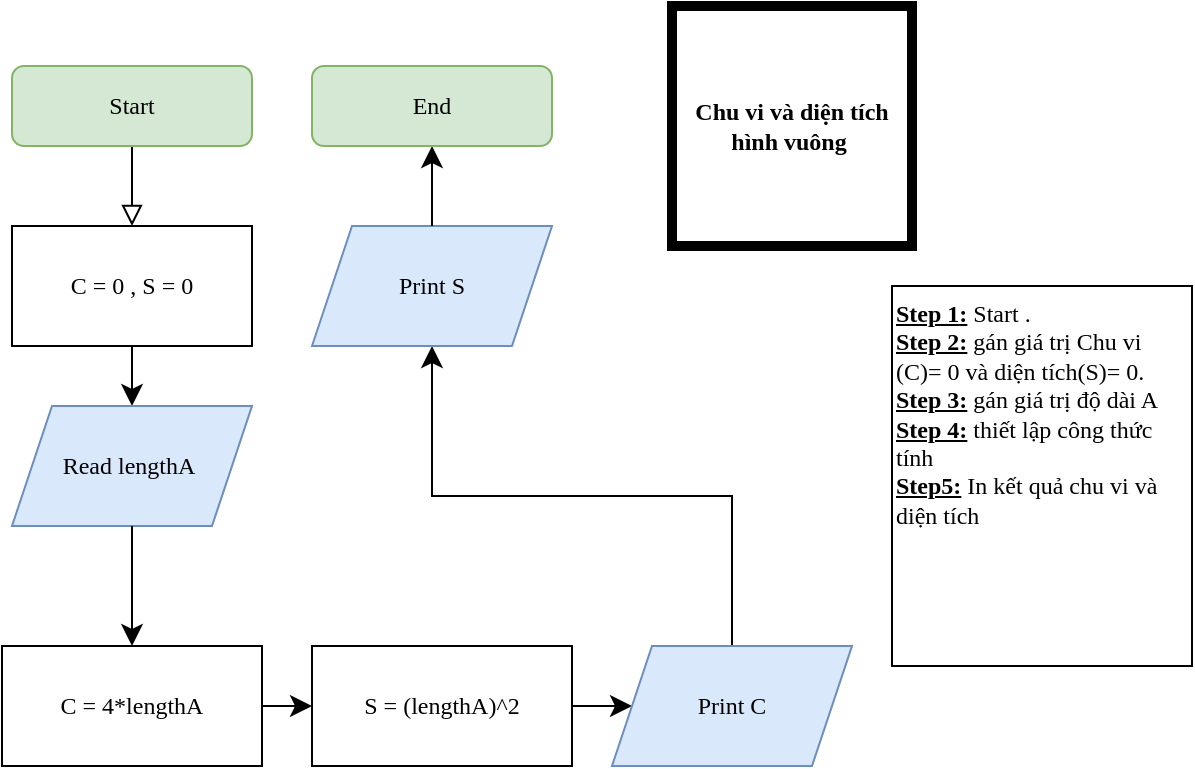 <mxfile version="24.7.16" pages="4">
  <diagram id="C5RBs43oDa-KdzZeNtuy" name="Hình vuông">
    <mxGraphModel dx="659" dy="409" grid="1" gridSize="10" guides="1" tooltips="1" connect="1" arrows="1" fold="1" page="1" pageScale="1" pageWidth="827" pageHeight="1169" math="0" shadow="0">
      <root>
        <mxCell id="WIyWlLk6GJQsqaUBKTNV-0" />
        <mxCell id="WIyWlLk6GJQsqaUBKTNV-1" parent="WIyWlLk6GJQsqaUBKTNV-0" />
        <mxCell id="WIyWlLk6GJQsqaUBKTNV-2" value="" style="rounded=0;html=1;jettySize=auto;orthogonalLoop=1;fontSize=11;endArrow=block;endFill=0;endSize=8;strokeWidth=1;shadow=0;labelBackgroundColor=none;edgeStyle=orthogonalEdgeStyle;entryX=0.5;entryY=0;entryDx=0;entryDy=0;exitX=0.5;exitY=1;exitDx=0;exitDy=0;fontFamily=Times New Roman;" parent="WIyWlLk6GJQsqaUBKTNV-1" source="WIyWlLk6GJQsqaUBKTNV-3" edge="1">
          <mxGeometry relative="1" as="geometry">
            <mxPoint x="220" y="180" as="targetPoint" />
            <Array as="points">
              <mxPoint x="220" y="150" />
            </Array>
          </mxGeometry>
        </mxCell>
        <mxCell id="WIyWlLk6GJQsqaUBKTNV-3" value="Start" style="rounded=1;whiteSpace=wrap;html=1;fontSize=12;glass=0;strokeWidth=1;shadow=0;fillColor=#d5e8d4;strokeColor=#82b366;fontFamily=Times New Roman;" parent="WIyWlLk6GJQsqaUBKTNV-1" vertex="1">
          <mxGeometry x="160" y="100" width="120" height="40" as="geometry" />
        </mxCell>
        <mxCell id="S9ej8WcALHhM4anQJPEo-4" value="" style="edgeStyle=none;curved=1;rounded=0;orthogonalLoop=1;jettySize=auto;html=1;fontSize=12;startSize=8;endSize=8;exitX=0.5;exitY=1;exitDx=0;exitDy=0;fontFamily=Times New Roman;" parent="WIyWlLk6GJQsqaUBKTNV-1" edge="1">
          <mxGeometry relative="1" as="geometry">
            <mxPoint x="220" y="240" as="sourcePoint" />
            <mxPoint x="220" y="270" as="targetPoint" />
          </mxGeometry>
        </mxCell>
        <mxCell id="S9ej8WcALHhM4anQJPEo-16" value="Read lengthA&amp;nbsp;" style="shape=parallelogram;perimeter=parallelogramPerimeter;whiteSpace=wrap;html=1;fixedSize=1;fillColor=#dae8fc;strokeColor=#6c8ebf;fontFamily=Times New Roman;" parent="WIyWlLk6GJQsqaUBKTNV-1" vertex="1">
          <mxGeometry x="160" y="270" width="120" height="60" as="geometry" />
        </mxCell>
        <mxCell id="S9ej8WcALHhM4anQJPEo-17" value="C = 0 , S = 0" style="rounded=0;whiteSpace=wrap;html=1;fontFamily=Times New Roman;" parent="WIyWlLk6GJQsqaUBKTNV-1" vertex="1">
          <mxGeometry x="160" y="180" width="120" height="60" as="geometry" />
        </mxCell>
        <mxCell id="S9ej8WcALHhM4anQJPEo-30" value="" style="edgeStyle=orthogonalEdgeStyle;rounded=0;orthogonalLoop=1;jettySize=auto;html=1;fontSize=12;startSize=8;endSize=8;exitX=0.5;exitY=0;exitDx=0;exitDy=0;entryX=0.5;entryY=1;entryDx=0;entryDy=0;fontFamily=Times New Roman;" parent="WIyWlLk6GJQsqaUBKTNV-1" source="S9ej8WcALHhM4anQJPEo-31" target="S9ej8WcALHhM4anQJPEo-29" edge="1">
          <mxGeometry relative="1" as="geometry">
            <mxPoint x="440" y="300" as="sourcePoint" />
            <mxPoint x="510" y="300" as="targetPoint" />
          </mxGeometry>
        </mxCell>
        <mxCell id="S9ej8WcALHhM4anQJPEo-19" value="C = 4*lengthA" style="whiteSpace=wrap;html=1;fontFamily=Times New Roman;" parent="WIyWlLk6GJQsqaUBKTNV-1" vertex="1">
          <mxGeometry x="155" y="390" width="130" height="60" as="geometry" />
        </mxCell>
        <mxCell id="S9ej8WcALHhM4anQJPEo-32" value="" style="edgeStyle=none;curved=1;rounded=0;orthogonalLoop=1;jettySize=auto;html=1;fontSize=12;startSize=8;endSize=8;fontFamily=Times New Roman;" parent="WIyWlLk6GJQsqaUBKTNV-1" source="S9ej8WcALHhM4anQJPEo-24" target="S9ej8WcALHhM4anQJPEo-31" edge="1">
          <mxGeometry relative="1" as="geometry" />
        </mxCell>
        <mxCell id="S9ej8WcALHhM4anQJPEo-24" value="S = (lengthA)^2" style="whiteSpace=wrap;html=1;fontFamily=Times New Roman;" parent="WIyWlLk6GJQsqaUBKTNV-1" vertex="1">
          <mxGeometry x="310" y="390" width="130" height="60" as="geometry" />
        </mxCell>
        <mxCell id="S9ej8WcALHhM4anQJPEo-28" value="" style="edgeStyle=elbowEdgeStyle;elbow=vertical;endArrow=classic;html=1;curved=0;rounded=0;endSize=8;startSize=8;fontSize=12;exitX=1;exitY=0.5;exitDx=0;exitDy=0;entryX=0;entryY=0.5;entryDx=0;entryDy=0;fontFamily=Times New Roman;" parent="WIyWlLk6GJQsqaUBKTNV-1" source="S9ej8WcALHhM4anQJPEo-19" target="S9ej8WcALHhM4anQJPEo-24" edge="1">
          <mxGeometry width="50" height="50" relative="1" as="geometry">
            <mxPoint x="400" y="330" as="sourcePoint" />
            <mxPoint x="490" y="400" as="targetPoint" />
            <Array as="points" />
          </mxGeometry>
        </mxCell>
        <mxCell id="S9ej8WcALHhM4anQJPEo-29" value="Print S" style="shape=parallelogram;perimeter=parallelogramPerimeter;whiteSpace=wrap;html=1;fixedSize=1;fillColor=#dae8fc;strokeColor=#6c8ebf;fontFamily=Times New Roman;" parent="WIyWlLk6GJQsqaUBKTNV-1" vertex="1">
          <mxGeometry x="310" y="180" width="120" height="60" as="geometry" />
        </mxCell>
        <mxCell id="S9ej8WcALHhM4anQJPEo-31" value="Print C" style="shape=parallelogram;perimeter=parallelogramPerimeter;whiteSpace=wrap;html=1;fixedSize=1;fillColor=#dae8fc;strokeColor=#6c8ebf;fontFamily=Times New Roman;" parent="WIyWlLk6GJQsqaUBKTNV-1" vertex="1">
          <mxGeometry x="460" y="390" width="120" height="60" as="geometry" />
        </mxCell>
        <mxCell id="S9ej8WcALHhM4anQJPEo-37" value="" style="edgeStyle=elbowEdgeStyle;elbow=vertical;endArrow=classic;html=1;curved=0;rounded=0;endSize=8;startSize=8;fontSize=12;exitX=0.5;exitY=0;exitDx=0;exitDy=0;entryX=0.5;entryY=1;entryDx=0;entryDy=0;fontFamily=Times New Roman;" parent="WIyWlLk6GJQsqaUBKTNV-1" source="S9ej8WcALHhM4anQJPEo-29" target="S9ej8WcALHhM4anQJPEo-38" edge="1">
          <mxGeometry width="50" height="50" relative="1" as="geometry">
            <mxPoint x="530" y="180" as="sourcePoint" />
            <mxPoint x="650" y="240" as="targetPoint" />
            <Array as="points">
              <mxPoint x="370" y="160" />
              <mxPoint x="670" y="300" />
              <mxPoint x="590" y="240" />
            </Array>
          </mxGeometry>
        </mxCell>
        <mxCell id="S9ej8WcALHhM4anQJPEo-38" value="End" style="rounded=1;whiteSpace=wrap;html=1;fillColor=#d5e8d4;strokeColor=#82b366;fontFamily=Times New Roman;" parent="WIyWlLk6GJQsqaUBKTNV-1" vertex="1">
          <mxGeometry x="310" y="100" width="120" height="40" as="geometry" />
        </mxCell>
        <mxCell id="TjszYa6oZ-P5RtDN8iKi-1" style="edgeStyle=none;curved=1;rounded=0;orthogonalLoop=1;jettySize=auto;html=1;entryX=0.5;entryY=0;entryDx=0;entryDy=0;fontSize=12;startSize=8;endSize=8;fontFamily=Times New Roman;" parent="WIyWlLk6GJQsqaUBKTNV-1" source="S9ej8WcALHhM4anQJPEo-16" target="S9ej8WcALHhM4anQJPEo-19" edge="1">
          <mxGeometry relative="1" as="geometry" />
        </mxCell>
        <mxCell id="JdCYW7acxxyi1XhRC3Rl-0" value="&lt;b&gt;Chu vi và diện tích hình vuông&amp;nbsp;&lt;/b&gt;" style="whiteSpace=wrap;html=1;aspect=fixed;glass=0;strokeWidth=5;fontFamily=Times New Roman;" parent="WIyWlLk6GJQsqaUBKTNV-1" vertex="1">
          <mxGeometry x="490" y="70" width="120" height="120" as="geometry" />
        </mxCell>
        <mxCell id="Je7Ae3qT8anYhMrm9lE--3" value="&lt;u&gt;&lt;b&gt;Step 1:&lt;/b&gt;&lt;/u&gt; Start .&lt;div&gt;&lt;b style=&quot;text-decoration-line: underline;&quot;&gt;Step 2:&lt;/b&gt;&amp;nbsp;gán giá trị Chu vi (C)= 0 và diện tích(S)= 0.&lt;/div&gt;&lt;div&gt;&lt;u&gt;&lt;b&gt;Step 3:&lt;/b&gt;&lt;/u&gt;&amp;nbsp;gán giá trị độ dài A&lt;/div&gt;&lt;div&gt;&lt;b&gt;&lt;u&gt;Step 4:&lt;/u&gt; &lt;/b&gt;thiết lập công thức tính&lt;b&gt;&amp;nbsp;&amp;nbsp;&lt;/b&gt;&lt;/div&gt;&lt;div&gt;&lt;b&gt;&lt;u&gt;Step5:&lt;/u&gt; &lt;/b&gt;In kết quả chu vi và diện tích&amp;nbsp;&lt;/div&gt;" style="rounded=0;whiteSpace=wrap;html=1;horizontal=1;verticalAlign=top;align=left;fontFamily=Times New Roman;" vertex="1" parent="WIyWlLk6GJQsqaUBKTNV-1">
          <mxGeometry x="600" y="210" width="150" height="190" as="geometry" />
        </mxCell>
      </root>
    </mxGraphModel>
  </diagram>
  <diagram id="CkmeXGhJDjPfsTVK4UaU" name="Hình chữ nhật ">
    <mxGraphModel dx="1059" dy="809" grid="1" gridSize="10" guides="1" tooltips="1" connect="1" arrows="1" fold="1" page="0" pageScale="1" pageWidth="827" pageHeight="1169" math="0" shadow="0">
      <root>
        <mxCell id="0" />
        <mxCell id="1" parent="0" />
        <mxCell id="PtQ8tpznf6EeEg1_2NL6-1" value="" style="rounded=0;html=1;jettySize=auto;orthogonalLoop=1;fontSize=11;endArrow=block;endFill=0;endSize=8;strokeWidth=1;shadow=0;labelBackgroundColor=none;edgeStyle=orthogonalEdgeStyle;entryX=0.5;entryY=0;entryDx=0;entryDy=0;exitX=0.5;exitY=1;exitDx=0;exitDy=0;fontFamily=Times New Roman;" parent="1" source="PtQ8tpznf6EeEg1_2NL6-2" edge="1">
          <mxGeometry relative="1" as="geometry">
            <mxPoint x="40" y="180" as="targetPoint" />
            <Array as="points">
              <mxPoint x="40" y="150" />
            </Array>
          </mxGeometry>
        </mxCell>
        <mxCell id="PtQ8tpznf6EeEg1_2NL6-2" value="Start" style="rounded=1;whiteSpace=wrap;html=1;fontSize=12;glass=0;strokeWidth=1;shadow=0;fillColor=#d5e8d4;strokeColor=#82b366;fontFamily=Times New Roman;" parent="1" vertex="1">
          <mxGeometry x="-20" y="100" width="120" height="40" as="geometry" />
        </mxCell>
        <mxCell id="PtQ8tpznf6EeEg1_2NL6-3" value="" style="edgeStyle=none;curved=1;rounded=0;orthogonalLoop=1;jettySize=auto;html=1;fontSize=12;startSize=8;endSize=8;exitX=0.5;exitY=1;exitDx=0;exitDy=0;fontFamily=Times New Roman;" parent="1" edge="1">
          <mxGeometry relative="1" as="geometry">
            <mxPoint x="40" y="240" as="sourcePoint" />
            <mxPoint x="40" y="270" as="targetPoint" />
          </mxGeometry>
        </mxCell>
        <mxCell id="PtQ8tpznf6EeEg1_2NL6-4" value="Read lengthA,length B" style="shape=parallelogram;perimeter=parallelogramPerimeter;whiteSpace=wrap;html=1;fixedSize=1;fillColor=#dae8fc;strokeColor=#6c8ebf;fontFamily=Times New Roman;" parent="1" vertex="1">
          <mxGeometry x="-80" y="270" width="240" height="60" as="geometry" />
        </mxCell>
        <mxCell id="PtQ8tpznf6EeEg1_2NL6-5" value="C = 0 , S = 0" style="rounded=0;whiteSpace=wrap;html=1;fontFamily=Times New Roman;" parent="1" vertex="1">
          <mxGeometry x="-20" y="180" width="120" height="60" as="geometry" />
        </mxCell>
        <mxCell id="PtQ8tpznf6EeEg1_2NL6-6" value="" style="edgeStyle=none;curved=1;rounded=0;orthogonalLoop=1;jettySize=auto;html=1;fontSize=12;startSize=8;endSize=8;exitX=1;exitY=0.5;exitDx=0;exitDy=0;entryX=0;entryY=0.5;entryDx=0;entryDy=0;fontFamily=Times New Roman;" parent="1" source="PtQ8tpznf6EeEg1_2NL6-12" target="PtQ8tpznf6EeEg1_2NL6-11" edge="1">
          <mxGeometry relative="1" as="geometry">
            <mxPoint x="420" y="300" as="sourcePoint" />
            <mxPoint x="490" y="300" as="targetPoint" />
          </mxGeometry>
        </mxCell>
        <mxCell id="PtQ8tpznf6EeEg1_2NL6-7" value="C = (lengthA + lengthB)*2" style="whiteSpace=wrap;html=1;fontFamily=Times New Roman;" parent="1" vertex="1">
          <mxGeometry x="170" y="100" width="210" height="60" as="geometry" />
        </mxCell>
        <mxCell id="PtQ8tpznf6EeEg1_2NL6-8" value="" style="edgeStyle=none;curved=1;rounded=0;orthogonalLoop=1;jettySize=auto;html=1;fontSize=12;startSize=8;endSize=8;exitX=0.182;exitY=0.943;exitDx=0;exitDy=0;exitPerimeter=0;fontFamily=Times New Roman;" parent="1" source="PtQ8tpznf6EeEg1_2NL6-9" target="PtQ8tpznf6EeEg1_2NL6-12" edge="1">
          <mxGeometry relative="1" as="geometry">
            <mxPoint x="280" y="270" as="sourcePoint" />
          </mxGeometry>
        </mxCell>
        <mxCell id="PtQ8tpznf6EeEg1_2NL6-9" value="S = lengthA * lengthB" style="whiteSpace=wrap;html=1;fontFamily=Times New Roman;" parent="1" vertex="1">
          <mxGeometry x="240" y="210" width="200" height="60" as="geometry" />
        </mxCell>
        <mxCell id="PtQ8tpznf6EeEg1_2NL6-10" value="" style="edgeStyle=elbowEdgeStyle;elbow=vertical;endArrow=classic;html=1;curved=0;rounded=0;endSize=8;startSize=8;fontSize=12;entryX=0.5;entryY=0;entryDx=0;entryDy=0;exitX=0.813;exitY=1.011;exitDx=0;exitDy=0;exitPerimeter=0;fontFamily=Times New Roman;" parent="1" source="PtQ8tpznf6EeEg1_2NL6-7" target="PtQ8tpznf6EeEg1_2NL6-9" edge="1">
          <mxGeometry width="50" height="50" relative="1" as="geometry">
            <mxPoint x="305" y="160" as="sourcePoint" />
            <mxPoint x="450" y="400" as="targetPoint" />
            <Array as="points" />
          </mxGeometry>
        </mxCell>
        <mxCell id="PtQ8tpznf6EeEg1_2NL6-11" value="Print S" style="shape=parallelogram;perimeter=parallelogramPerimeter;whiteSpace=wrap;html=1;fixedSize=1;fillColor=#dae8fc;strokeColor=#6c8ebf;fontFamily=Times New Roman;" parent="1" vertex="1">
          <mxGeometry x="360" y="310" width="120" height="60" as="geometry" />
        </mxCell>
        <mxCell id="PtQ8tpznf6EeEg1_2NL6-12" value="Print C" style="shape=parallelogram;perimeter=parallelogramPerimeter;whiteSpace=wrap;html=1;fixedSize=1;fillColor=#dae8fc;strokeColor=#6c8ebf;fontFamily=Times New Roman;" parent="1" vertex="1">
          <mxGeometry x="215" y="310" width="120" height="60" as="geometry" />
        </mxCell>
        <mxCell id="PtQ8tpznf6EeEg1_2NL6-13" value="" style="edgeStyle=elbowEdgeStyle;elbow=vertical;endArrow=classic;html=1;curved=0;rounded=0;endSize=8;startSize=8;fontSize=12;entryX=0.5;entryY=1;entryDx=0;entryDy=0;exitX=1;exitY=0.5;exitDx=0;exitDy=0;fontFamily=Times New Roman;" parent="1" source="PtQ8tpznf6EeEg1_2NL6-11" target="PtQ8tpznf6EeEg1_2NL6-14" edge="1">
          <mxGeometry width="50" height="50" relative="1" as="geometry">
            <mxPoint x="420" y="310" as="sourcePoint" />
            <mxPoint x="630" y="240" as="targetPoint" />
            <Array as="points">
              <mxPoint x="510" y="340" />
              <mxPoint x="650" y="400" />
              <mxPoint x="650" y="300" />
              <mxPoint x="570" y="240" />
            </Array>
          </mxGeometry>
        </mxCell>
        <mxCell id="PtQ8tpznf6EeEg1_2NL6-14" value="End" style="rounded=1;whiteSpace=wrap;html=1;fillColor=#d5e8d4;strokeColor=#82b366;fontFamily=Times New Roman;" parent="1" vertex="1">
          <mxGeometry x="480" y="230" width="120" height="40" as="geometry" />
        </mxCell>
        <mxCell id="PtQ8tpznf6EeEg1_2NL6-15" style="edgeStyle=orthogonalEdgeStyle;rounded=0;orthogonalLoop=1;jettySize=auto;html=1;fontSize=12;startSize=8;endSize=8;entryX=0.143;entryY=0.98;entryDx=0;entryDy=0;entryPerimeter=0;fontFamily=Times New Roman;" parent="1" source="PtQ8tpznf6EeEg1_2NL6-4" target="PtQ8tpznf6EeEg1_2NL6-7" edge="1">
          <mxGeometry relative="1" as="geometry">
            <mxPoint x="130" y="300" as="sourcePoint" />
            <mxPoint x="220" y="160" as="targetPoint" />
            <Array as="points">
              <mxPoint x="200" y="300" />
            </Array>
          </mxGeometry>
        </mxCell>
        <mxCell id="XzOuNDTHLpV3hvF-IXS2-1" value="&lt;span style=&quot;background-color: rgb(251, 251, 251);&quot;&gt;&lt;b&gt;Chu vi và diện tích hình chữ nhật&amp;nbsp;&lt;/b&gt;&lt;/span&gt;" style="rounded=0;whiteSpace=wrap;html=1;strokeWidth=5;fontFamily=Times New Roman;" parent="1" vertex="1">
          <mxGeometry x="90" y="-30" width="250" height="90" as="geometry" />
        </mxCell>
        <mxCell id="wlZHa8cNmlP4Vn0qFe4S-1" value="&lt;u&gt;&lt;b&gt;Step 1:&lt;/b&gt;&lt;/u&gt; Start .&lt;div&gt;&lt;b style=&quot;text-decoration-line: underline;&quot;&gt;Step 2:&lt;/b&gt;&amp;nbsp;gán giá trị Chu vi (C)= 0 và diện tích(S)= 0.&lt;/div&gt;&lt;div&gt;&lt;u&gt;&lt;b&gt;Step 3:&lt;/b&gt;&lt;/u&gt;&amp;nbsp;gán giá trị độ dài A và độ dài B&lt;/div&gt;&lt;div&gt;&lt;b&gt;&lt;u&gt;Step 4:&lt;/u&gt; &lt;/b&gt;thiết lập công thức tính&lt;b&gt;&amp;nbsp;&amp;nbsp;&lt;/b&gt;&lt;/div&gt;&lt;div&gt;&lt;b&gt;&lt;u&gt;Step5:&lt;/u&gt; &lt;/b&gt;In kết quả chu vi và diện tích&amp;nbsp;&lt;/div&gt;" style="rounded=0;whiteSpace=wrap;html=1;horizontal=1;verticalAlign=top;align=left;fontFamily=Times New Roman;" vertex="1" parent="1">
          <mxGeometry x="400" y="10" width="150" height="190" as="geometry" />
        </mxCell>
      </root>
    </mxGraphModel>
  </diagram>
  <diagram id="I1GUKeVkLxmEh_YR0p9K" name="Hình tròn">
    <mxGraphModel dx="1059" dy="409" grid="1" gridSize="10" guides="1" tooltips="1" connect="1" arrows="1" fold="1" page="0" pageScale="1" pageWidth="827" pageHeight="1169" math="0" shadow="0">
      <root>
        <mxCell id="0" />
        <mxCell id="1" parent="0" />
        <mxCell id="YYOsLIBthQzeCjE6ZgT5-1" value="" style="rounded=0;html=1;jettySize=auto;orthogonalLoop=1;fontSize=11;endArrow=block;endFill=0;endSize=8;strokeWidth=1;shadow=0;labelBackgroundColor=none;edgeStyle=orthogonalEdgeStyle;entryX=0.5;entryY=0;entryDx=0;entryDy=0;exitX=0.5;exitY=1;exitDx=0;exitDy=0;fontFamily=Times New Roman;" parent="1" source="YYOsLIBthQzeCjE6ZgT5-2" edge="1">
          <mxGeometry relative="1" as="geometry">
            <mxPoint x="40" y="180" as="targetPoint" />
            <Array as="points">
              <mxPoint x="40" y="150" />
            </Array>
          </mxGeometry>
        </mxCell>
        <mxCell id="YYOsLIBthQzeCjE6ZgT5-2" value="Start" style="rounded=1;whiteSpace=wrap;html=1;fontSize=12;glass=0;strokeWidth=1;shadow=0;fillColor=#d5e8d4;strokeColor=#82b366;fontFamily=Times New Roman;" parent="1" vertex="1">
          <mxGeometry x="-20" y="100" width="120" height="40" as="geometry" />
        </mxCell>
        <mxCell id="YYOsLIBthQzeCjE6ZgT5-3" value="" style="edgeStyle=none;curved=1;rounded=0;orthogonalLoop=1;jettySize=auto;html=1;fontSize=12;startSize=8;endSize=8;exitX=0.5;exitY=1;exitDx=0;exitDy=0;fontFamily=Times New Roman;" parent="1" edge="1">
          <mxGeometry relative="1" as="geometry">
            <mxPoint x="40" y="240" as="sourcePoint" />
            <mxPoint x="40" y="270" as="targetPoint" />
          </mxGeometry>
        </mxCell>
        <mxCell id="YYOsLIBthQzeCjE6ZgT5-17" value="" style="edgeStyle=none;curved=1;rounded=0;orthogonalLoop=1;jettySize=auto;html=1;fontSize=12;startSize=8;endSize=8;fontFamily=Times New Roman;" parent="1" source="YYOsLIBthQzeCjE6ZgT5-4" target="YYOsLIBthQzeCjE6ZgT5-16" edge="1">
          <mxGeometry relative="1" as="geometry" />
        </mxCell>
        <mxCell id="YYOsLIBthQzeCjE6ZgT5-4" value="Read Radius" style="shape=parallelogram;perimeter=parallelogramPerimeter;whiteSpace=wrap;html=1;fixedSize=1;fillColor=#dae8fc;strokeColor=#6c8ebf;fontFamily=Times New Roman;" parent="1" vertex="1">
          <mxGeometry x="-80" y="270" width="240" height="60" as="geometry" />
        </mxCell>
        <mxCell id="YYOsLIBthQzeCjE6ZgT5-5" value="C = 0 , S = 0" style="rounded=0;whiteSpace=wrap;html=1;fontFamily=Times New Roman;" parent="1" vertex="1">
          <mxGeometry x="-20" y="180" width="120" height="60" as="geometry" />
        </mxCell>
        <mxCell id="YYOsLIBthQzeCjE6ZgT5-6" value="" style="edgeStyle=none;curved=1;rounded=0;orthogonalLoop=1;jettySize=auto;html=1;fontSize=12;startSize=8;endSize=8;exitX=1;exitY=0.5;exitDx=0;exitDy=0;entryX=0;entryY=0.5;entryDx=0;entryDy=0;fontFamily=Times New Roman;" parent="1" source="YYOsLIBthQzeCjE6ZgT5-12" target="YYOsLIBthQzeCjE6ZgT5-11" edge="1">
          <mxGeometry relative="1" as="geometry">
            <mxPoint x="390" y="280" as="sourcePoint" />
            <mxPoint x="460" y="280" as="targetPoint" />
          </mxGeometry>
        </mxCell>
        <mxCell id="YYOsLIBthQzeCjE6ZgT5-7" value="C = 2 * PI * Radius" style="whiteSpace=wrap;html=1;fontFamily=Times New Roman;" parent="1" vertex="1">
          <mxGeometry x="200" y="360" width="210" height="60" as="geometry" />
        </mxCell>
        <mxCell id="YYOsLIBthQzeCjE6ZgT5-8" value="" style="edgeStyle=none;curved=1;rounded=0;orthogonalLoop=1;jettySize=auto;html=1;fontSize=12;startSize=8;endSize=8;exitX=0.182;exitY=0.943;exitDx=0;exitDy=0;exitPerimeter=0;fontFamily=Times New Roman;" parent="1" source="YYOsLIBthQzeCjE6ZgT5-9" target="YYOsLIBthQzeCjE6ZgT5-12" edge="1">
          <mxGeometry relative="1" as="geometry">
            <mxPoint x="250" y="250" as="sourcePoint" />
          </mxGeometry>
        </mxCell>
        <mxCell id="YYOsLIBthQzeCjE6ZgT5-9" value="S = PI * (Radius)^2" style="whiteSpace=wrap;html=1;fontFamily=Times New Roman;" parent="1" vertex="1">
          <mxGeometry x="200" y="260" width="210" height="60" as="geometry" />
        </mxCell>
        <mxCell id="YYOsLIBthQzeCjE6ZgT5-10" value="" style="edgeStyle=elbowEdgeStyle;elbow=vertical;endArrow=classic;html=1;curved=0;rounded=0;endSize=8;startSize=8;fontSize=12;exitX=0.5;exitY=0;exitDx=0;exitDy=0;entryX=0.5;entryY=1;entryDx=0;entryDy=0;fontFamily=Times New Roman;" parent="1" source="YYOsLIBthQzeCjE6ZgT5-7" target="YYOsLIBthQzeCjE6ZgT5-9" edge="1">
          <mxGeometry width="50" height="50" relative="1" as="geometry">
            <mxPoint x="300" y="360" as="sourcePoint" />
            <mxPoint x="300" y="320" as="targetPoint" />
            <Array as="points" />
          </mxGeometry>
        </mxCell>
        <mxCell id="YYOsLIBthQzeCjE6ZgT5-11" value="Print S" style="shape=parallelogram;perimeter=parallelogramPerimeter;whiteSpace=wrap;html=1;fixedSize=1;fillColor=#dae8fc;strokeColor=#6c8ebf;fontFamily=Times New Roman;" parent="1" vertex="1">
          <mxGeometry x="320" y="170" width="120" height="60" as="geometry" />
        </mxCell>
        <mxCell id="YYOsLIBthQzeCjE6ZgT5-12" value="Print C" style="shape=parallelogram;perimeter=parallelogramPerimeter;whiteSpace=wrap;html=1;fixedSize=1;fillColor=#dae8fc;strokeColor=#6c8ebf;fontFamily=Times New Roman;" parent="1" vertex="1">
          <mxGeometry x="180" y="170" width="120" height="60" as="geometry" />
        </mxCell>
        <mxCell id="YYOsLIBthQzeCjE6ZgT5-13" value="" style="edgeStyle=elbowEdgeStyle;elbow=vertical;endArrow=classic;html=1;curved=0;rounded=0;endSize=8;startSize=8;fontSize=12;entryX=1;entryY=0.5;entryDx=0;entryDy=0;exitX=0.5;exitY=0;exitDx=0;exitDy=0;fontFamily=Times New Roman;" parent="1" source="YYOsLIBthQzeCjE6ZgT5-11" target="YYOsLIBthQzeCjE6ZgT5-14" edge="1">
          <mxGeometry width="50" height="50" relative="1" as="geometry">
            <mxPoint x="390" y="290" as="sourcePoint" />
            <mxPoint x="600" y="220" as="targetPoint" />
            <Array as="points">
              <mxPoint x="380" y="120" />
              <mxPoint x="620" y="380" />
              <mxPoint x="620" y="280" />
              <mxPoint x="540" y="220" />
            </Array>
          </mxGeometry>
        </mxCell>
        <mxCell id="YYOsLIBthQzeCjE6ZgT5-14" value="End" style="rounded=1;whiteSpace=wrap;html=1;fillColor=#d5e8d4;strokeColor=#82b366;fontFamily=Times New Roman;" parent="1" vertex="1">
          <mxGeometry x="200" y="100" width="120" height="40" as="geometry" />
        </mxCell>
        <mxCell id="YYOsLIBthQzeCjE6ZgT5-15" style="edgeStyle=orthogonalEdgeStyle;rounded=0;orthogonalLoop=1;jettySize=auto;html=1;fontSize=12;startSize=8;endSize=8;exitX=1;exitY=0.5;exitDx=0;exitDy=0;entryX=0;entryY=0.5;entryDx=0;entryDy=0;fontFamily=Times New Roman;" parent="1" source="YYOsLIBthQzeCjE6ZgT5-16" target="YYOsLIBthQzeCjE6ZgT5-7" edge="1">
          <mxGeometry relative="1" as="geometry">
            <mxPoint x="130" y="300" as="sourcePoint" />
            <mxPoint x="220" y="390" as="targetPoint" />
            <Array as="points" />
          </mxGeometry>
        </mxCell>
        <mxCell id="YYOsLIBthQzeCjE6ZgT5-16" value="PI = 3,14" style="whiteSpace=wrap;html=1;fontFamily=Times New Roman;" parent="1" vertex="1">
          <mxGeometry x="-20" y="360" width="120" height="60" as="geometry" />
        </mxCell>
        <mxCell id="9NaL2qLa0Awoo15Skt6z-1" value="&lt;span style=&quot;background-color: rgb(251, 251, 251);&quot;&gt;&lt;b&gt;Chu vi và diện tích hình tròn&lt;/b&gt;&lt;/span&gt;" style="ellipse;whiteSpace=wrap;html=1;aspect=fixed;strokeWidth=5;fontFamily=Times New Roman;" parent="1" vertex="1">
          <mxGeometry x="480" y="120" width="120" height="120" as="geometry" />
        </mxCell>
        <mxCell id="WBOPv-lXWAauVCivgwQj-1" value="&lt;u&gt;&lt;b&gt;Step 1:&lt;/b&gt;&lt;/u&gt; Start .&lt;div&gt;&lt;b style=&quot;text-decoration-line: underline;&quot;&gt;Step 2:&lt;/b&gt;&amp;nbsp;gán giá trị Chu vi (C)= 0 và diện tích(S)= 0.&lt;/div&gt;&lt;div&gt;&lt;u&gt;&lt;b&gt;Step 3:&lt;/b&gt;&lt;/u&gt;&amp;nbsp;gán giá trị bán kính, gán PI = 3,14&lt;/div&gt;&lt;div&gt;&lt;b&gt;&lt;u&gt;Step 4:&lt;/u&gt; &lt;/b&gt;thiết lập công thức tính&lt;b&gt;&amp;nbsp;&amp;nbsp;&lt;/b&gt;&lt;/div&gt;&lt;div&gt;&lt;b&gt;&lt;u&gt;Step5:&lt;/u&gt; &lt;/b&gt;In kết quả chu vi và diện tích&amp;nbsp;&lt;/div&gt;" style="rounded=0;whiteSpace=wrap;html=1;horizontal=1;verticalAlign=top;align=left;fontFamily=Times New Roman;" vertex="1" parent="1">
          <mxGeometry x="420" y="250" width="150" height="190" as="geometry" />
        </mxCell>
      </root>
    </mxGraphModel>
  </diagram>
  <diagram id="NKlAEnYSD00BTU1nRadv" name="Hình tam giác ">
    <mxGraphModel dx="1059" dy="409" grid="1" gridSize="10" guides="1" tooltips="1" connect="1" arrows="1" fold="1" page="0" pageScale="1" pageWidth="827" pageHeight="1169" math="0" shadow="0">
      <root>
        <mxCell id="0" />
        <mxCell id="1" parent="0" />
        <mxCell id="c8R-OIcYTjZ3dRoREqJj-1" value="" style="rounded=0;html=1;jettySize=auto;orthogonalLoop=1;fontSize=11;endArrow=block;endFill=0;endSize=8;strokeWidth=1;shadow=0;labelBackgroundColor=none;edgeStyle=orthogonalEdgeStyle;entryX=0.5;entryY=0;entryDx=0;entryDy=0;exitX=0.5;exitY=1;exitDx=0;exitDy=0;fontFamily=Times New Roman;" parent="1" source="c8R-OIcYTjZ3dRoREqJj-2" edge="1">
          <mxGeometry relative="1" as="geometry">
            <mxPoint x="40" y="180" as="targetPoint" />
            <Array as="points">
              <mxPoint x="40" y="150" />
            </Array>
          </mxGeometry>
        </mxCell>
        <mxCell id="c8R-OIcYTjZ3dRoREqJj-2" value="Start" style="rounded=1;whiteSpace=wrap;html=1;fontSize=12;glass=0;strokeWidth=1;shadow=0;fillColor=#d5e8d4;strokeColor=#82b366;fontFamily=Times New Roman;" parent="1" vertex="1">
          <mxGeometry x="-20" y="100" width="120" height="40" as="geometry" />
        </mxCell>
        <mxCell id="c8R-OIcYTjZ3dRoREqJj-3" value="" style="edgeStyle=none;curved=1;rounded=0;orthogonalLoop=1;jettySize=auto;html=1;fontSize=12;startSize=8;endSize=8;exitX=0.5;exitY=1;exitDx=0;exitDy=0;fontFamily=Times New Roman;" parent="1" edge="1">
          <mxGeometry relative="1" as="geometry">
            <mxPoint x="40" y="240" as="sourcePoint" />
            <mxPoint x="40" y="270" as="targetPoint" />
          </mxGeometry>
        </mxCell>
        <mxCell id="c8R-OIcYTjZ3dRoREqJj-4" value="Read a,b,c" style="shape=parallelogram;perimeter=parallelogramPerimeter;whiteSpace=wrap;html=1;fixedSize=1;fillColor=#dae8fc;strokeColor=#6c8ebf;fontFamily=Times New Roman;" parent="1" vertex="1">
          <mxGeometry x="-80" y="270" width="240" height="60" as="geometry" />
        </mxCell>
        <mxCell id="c8R-OIcYTjZ3dRoREqJj-5" value="C = 0 , S = 0" style="rounded=0;whiteSpace=wrap;html=1;fontFamily=Times New Roman;" parent="1" vertex="1">
          <mxGeometry x="-20" y="180" width="120" height="60" as="geometry" />
        </mxCell>
        <mxCell id="c8R-OIcYTjZ3dRoREqJj-6" value="" style="edgeStyle=none;curved=1;rounded=0;orthogonalLoop=1;jettySize=auto;html=1;fontSize=12;startSize=8;endSize=8;exitX=1;exitY=0.5;exitDx=0;exitDy=0;entryX=0;entryY=0.5;entryDx=0;entryDy=0;fontFamily=Times New Roman;" parent="1" source="c8R-OIcYTjZ3dRoREqJj-12" target="c8R-OIcYTjZ3dRoREqJj-11" edge="1">
          <mxGeometry relative="1" as="geometry">
            <mxPoint x="420" y="360" as="sourcePoint" />
            <mxPoint x="490" y="360" as="targetPoint" />
          </mxGeometry>
        </mxCell>
        <mxCell id="c8R-OIcYTjZ3dRoREqJj-20" value="" style="edgeStyle=none;curved=1;rounded=0;orthogonalLoop=1;jettySize=auto;html=1;fontSize=12;startSize=8;endSize=8;fontFamily=Times New Roman;" parent="1" source="c8R-OIcYTjZ3dRoREqJj-7" target="c8R-OIcYTjZ3dRoREqJj-19" edge="1">
          <mxGeometry relative="1" as="geometry" />
        </mxCell>
        <mxCell id="c8R-OIcYTjZ3dRoREqJj-7" value="C = a + b +c" style="whiteSpace=wrap;html=1;fontFamily=Times New Roman;" parent="1" vertex="1">
          <mxGeometry x="130" y="100" width="210" height="60" as="geometry" />
        </mxCell>
        <mxCell id="c8R-OIcYTjZ3dRoREqJj-8" value="" style="edgeStyle=orthogonalEdgeStyle;rounded=0;orthogonalLoop=1;jettySize=auto;html=1;fontSize=12;startSize=8;endSize=8;exitX=0.5;exitY=1;exitDx=0;exitDy=0;entryX=0.5;entryY=0;entryDx=0;entryDy=0;fontFamily=Times New Roman;" parent="1" source="c8R-OIcYTjZ3dRoREqJj-9" target="c8R-OIcYTjZ3dRoREqJj-12" edge="1">
          <mxGeometry relative="1" as="geometry">
            <mxPoint x="280" y="270" as="sourcePoint" />
          </mxGeometry>
        </mxCell>
        <mxCell id="c8R-OIcYTjZ3dRoREqJj-9" value="&lt;font&gt;S = sqrt(P*(P-a)*(P-b)*(P-c))&lt;/font&gt;" style="whiteSpace=wrap;html=1;align=center;fontFamily=Times New Roman;" parent="1" vertex="1">
          <mxGeometry x="310" y="210" width="220" height="60" as="geometry" />
        </mxCell>
        <mxCell id="c8R-OIcYTjZ3dRoREqJj-10" value="" style="edgeStyle=elbowEdgeStyle;elbow=vertical;endArrow=classic;html=1;curved=0;rounded=0;endSize=8;startSize=8;fontSize=12;entryX=0.35;entryY=0.001;entryDx=0;entryDy=0;entryPerimeter=0;fontFamily=Times New Roman;" parent="1" edge="1">
          <mxGeometry width="50" height="50" relative="1" as="geometry">
            <mxPoint x="419.5" y="159.94" as="sourcePoint" />
            <mxPoint x="419.5" y="210.0" as="targetPoint" />
            <Array as="points">
              <mxPoint x="439.5" y="184.94" />
            </Array>
          </mxGeometry>
        </mxCell>
        <mxCell id="c8R-OIcYTjZ3dRoREqJj-11" value="Print S" style="shape=parallelogram;perimeter=parallelogramPerimeter;whiteSpace=wrap;html=1;fixedSize=1;fillColor=#dae8fc;strokeColor=#6c8ebf;fontFamily=Times New Roman;" parent="1" vertex="1">
          <mxGeometry x="380" y="320" width="120" height="60" as="geometry" />
        </mxCell>
        <mxCell id="c8R-OIcYTjZ3dRoREqJj-12" value="Print C" style="shape=parallelogram;perimeter=parallelogramPerimeter;whiteSpace=wrap;html=1;fixedSize=1;fillColor=#dae8fc;strokeColor=#6c8ebf;fontFamily=Times New Roman;" parent="1" vertex="1">
          <mxGeometry x="240" y="320" width="120" height="60" as="geometry" />
        </mxCell>
        <mxCell id="c8R-OIcYTjZ3dRoREqJj-13" value="" style="edgeStyle=elbowEdgeStyle;elbow=vertical;endArrow=classic;html=1;curved=0;rounded=0;endSize=8;startSize=8;fontSize=12;entryX=1;entryY=0.5;entryDx=0;entryDy=0;exitX=1;exitY=0.5;exitDx=0;exitDy=0;fontFamily=Times New Roman;" parent="1" source="c8R-OIcYTjZ3dRoREqJj-11" target="c8R-OIcYTjZ3dRoREqJj-14" edge="1">
          <mxGeometry width="50" height="50" relative="1" as="geometry">
            <mxPoint x="420" y="370" as="sourcePoint" />
            <mxPoint x="630" y="300" as="targetPoint" />
            <Array as="points">
              <mxPoint x="510" y="390" />
              <mxPoint x="650" y="460" />
              <mxPoint x="220" y="460" />
              <mxPoint x="650" y="360" />
              <mxPoint x="570" y="300" />
            </Array>
          </mxGeometry>
        </mxCell>
        <mxCell id="c8R-OIcYTjZ3dRoREqJj-14" value="End" style="rounded=1;whiteSpace=wrap;html=1;fillColor=#d5e8d4;strokeColor=#82b366;fontFamily=Times New Roman;" parent="1" vertex="1">
          <mxGeometry x="230" y="400" width="120" height="40" as="geometry" />
        </mxCell>
        <mxCell id="c8R-OIcYTjZ3dRoREqJj-15" style="edgeStyle=orthogonalEdgeStyle;rounded=0;orthogonalLoop=1;jettySize=auto;html=1;fontSize=12;startSize=8;endSize=8;fontFamily=Times New Roman;" parent="1" source="c8R-OIcYTjZ3dRoREqJj-4" edge="1">
          <mxGeometry relative="1" as="geometry">
            <mxPoint x="130" y="300" as="sourcePoint" />
            <mxPoint x="200" y="159" as="targetPoint" />
            <Array as="points">
              <mxPoint x="200" y="300" />
            </Array>
          </mxGeometry>
        </mxCell>
        <mxCell id="c8R-OIcYTjZ3dRoREqJj-19" value="P = C/2" style="whiteSpace=wrap;html=1;fontFamily=Times New Roman;" parent="1" vertex="1">
          <mxGeometry x="360" y="100" width="120" height="60" as="geometry" />
        </mxCell>
        <mxCell id="ktrJP1tQ-Y1Cdybs_-cg-1" value="&lt;b style=&quot;font-family: &amp;quot;Times New Roman&amp;quot;;&quot;&gt;Chu vi và diện tích hình tròn&lt;/b&gt;" style="triangle;whiteSpace=wrap;html=1;align=left;strokeWidth=5;" parent="1" vertex="1">
          <mxGeometry x="-60" y="360" width="230" height="160" as="geometry" />
        </mxCell>
        <mxCell id="xtizDXZ3kUgRZc51W31F-1" value="&lt;u&gt;&lt;b&gt;Step 1:&lt;/b&gt;&lt;/u&gt; Start .&lt;div&gt;&lt;b style=&quot;text-decoration-line: underline;&quot;&gt;Step 2:&lt;/b&gt;&amp;nbsp;gán giá trị Chu vi (C)= 0 và diện tích(S)= 0.&lt;/div&gt;&lt;div&gt;&lt;u&gt;&lt;b&gt;Step 3:&lt;/b&gt;&lt;/u&gt;&amp;nbsp;gán giá trị&amp;nbsp;&lt;/div&gt;&lt;div&gt;&lt;b&gt;&lt;u&gt;Step 4:&lt;/u&gt; &lt;/b&gt;thiết lập công thức tính&lt;b&gt;&amp;nbsp;, &lt;/b&gt;áp dụng công thức herong.&lt;/div&gt;&lt;div&gt;&lt;b&gt;&lt;u&gt;Step5:&lt;/u&gt; &lt;/b&gt;In kết quả chu vi và diện tích&amp;nbsp;&lt;/div&gt;" style="rounded=0;whiteSpace=wrap;html=1;horizontal=1;verticalAlign=top;align=left;fontFamily=Times New Roman;" vertex="1" parent="1">
          <mxGeometry x="170" y="440" width="150" height="190" as="geometry" />
        </mxCell>
      </root>
    </mxGraphModel>
  </diagram>
</mxfile>
